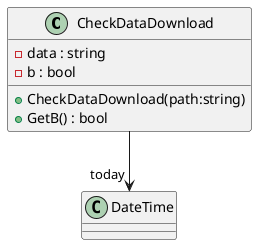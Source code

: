 @startuml
class CheckDataDownload {
    - data : string
    - b : bool
    + CheckDataDownload(path:string)
    + GetB() : bool
}
CheckDataDownload --> "today" DateTime
@enduml
